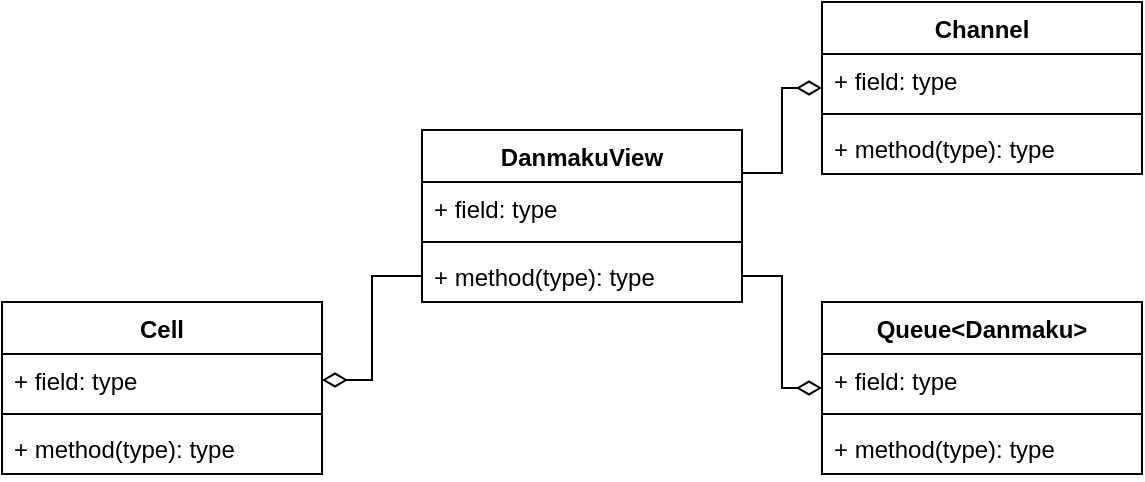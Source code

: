 <mxfile version="14.1.5" type="device"><diagram id="cGootKTjAzmdd19Mhnxq" name="Page-1"><mxGraphModel dx="1106" dy="892" grid="1" gridSize="10" guides="1" tooltips="1" connect="1" arrows="1" fold="1" page="1" pageScale="1" pageWidth="850" pageHeight="1100" math="0" shadow="0"><root><mxCell id="0"/><mxCell id="1" parent="0"/><mxCell id="lbvRW-2CP9b6d_TSLcmN-2" value="DanmakuView" style="swimlane;fontStyle=1;align=center;verticalAlign=top;childLayout=stackLayout;horizontal=1;startSize=26;horizontalStack=0;resizeParent=1;resizeParentMax=0;resizeLast=0;collapsible=1;marginBottom=0;" vertex="1" parent="1"><mxGeometry x="280" y="194" width="160" height="86" as="geometry"/></mxCell><mxCell id="lbvRW-2CP9b6d_TSLcmN-3" value="+ field: type" style="text;strokeColor=none;fillColor=none;align=left;verticalAlign=top;spacingLeft=4;spacingRight=4;overflow=hidden;rotatable=0;points=[[0,0.5],[1,0.5]];portConstraint=eastwest;" vertex="1" parent="lbvRW-2CP9b6d_TSLcmN-2"><mxGeometry y="26" width="160" height="26" as="geometry"/></mxCell><mxCell id="lbvRW-2CP9b6d_TSLcmN-4" value="" style="line;strokeWidth=1;fillColor=none;align=left;verticalAlign=middle;spacingTop=-1;spacingLeft=3;spacingRight=3;rotatable=0;labelPosition=right;points=[];portConstraint=eastwest;" vertex="1" parent="lbvRW-2CP9b6d_TSLcmN-2"><mxGeometry y="52" width="160" height="8" as="geometry"/></mxCell><mxCell id="lbvRW-2CP9b6d_TSLcmN-5" value="+ method(type): type" style="text;strokeColor=none;fillColor=none;align=left;verticalAlign=top;spacingLeft=4;spacingRight=4;overflow=hidden;rotatable=0;points=[[0,0.5],[1,0.5]];portConstraint=eastwest;" vertex="1" parent="lbvRW-2CP9b6d_TSLcmN-2"><mxGeometry y="60" width="160" height="26" as="geometry"/></mxCell><mxCell id="lbvRW-2CP9b6d_TSLcmN-6" value="Channel" style="swimlane;fontStyle=1;align=center;verticalAlign=top;childLayout=stackLayout;horizontal=1;startSize=26;horizontalStack=0;resizeParent=1;resizeParentMax=0;resizeLast=0;collapsible=1;marginBottom=0;" vertex="1" parent="1"><mxGeometry x="480" y="130" width="160" height="86" as="geometry"/></mxCell><mxCell id="lbvRW-2CP9b6d_TSLcmN-7" value="+ field: type" style="text;strokeColor=none;fillColor=none;align=left;verticalAlign=top;spacingLeft=4;spacingRight=4;overflow=hidden;rotatable=0;points=[[0,0.5],[1,0.5]];portConstraint=eastwest;" vertex="1" parent="lbvRW-2CP9b6d_TSLcmN-6"><mxGeometry y="26" width="160" height="26" as="geometry"/></mxCell><mxCell id="lbvRW-2CP9b6d_TSLcmN-8" value="" style="line;strokeWidth=1;fillColor=none;align=left;verticalAlign=middle;spacingTop=-1;spacingLeft=3;spacingRight=3;rotatable=0;labelPosition=right;points=[];portConstraint=eastwest;" vertex="1" parent="lbvRW-2CP9b6d_TSLcmN-6"><mxGeometry y="52" width="160" height="8" as="geometry"/></mxCell><mxCell id="lbvRW-2CP9b6d_TSLcmN-9" value="+ method(type): type" style="text;strokeColor=none;fillColor=none;align=left;verticalAlign=top;spacingLeft=4;spacingRight=4;overflow=hidden;rotatable=0;points=[[0,0.5],[1,0.5]];portConstraint=eastwest;" vertex="1" parent="lbvRW-2CP9b6d_TSLcmN-6"><mxGeometry y="60" width="160" height="26" as="geometry"/></mxCell><mxCell id="lbvRW-2CP9b6d_TSLcmN-10" style="edgeStyle=orthogonalEdgeStyle;rounded=0;orthogonalLoop=1;jettySize=auto;html=1;exitX=1;exitY=0.25;exitDx=0;exitDy=0;endArrow=diamondThin;endFill=0;endSize=10;" edge="1" parent="1" source="lbvRW-2CP9b6d_TSLcmN-2" target="lbvRW-2CP9b6d_TSLcmN-6"><mxGeometry relative="1" as="geometry"/></mxCell><mxCell id="lbvRW-2CP9b6d_TSLcmN-11" value="Queue&lt;Danmaku&gt;" style="swimlane;fontStyle=1;align=center;verticalAlign=top;childLayout=stackLayout;horizontal=1;startSize=26;horizontalStack=0;resizeParent=1;resizeParentMax=0;resizeLast=0;collapsible=1;marginBottom=0;" vertex="1" parent="1"><mxGeometry x="480" y="280" width="160" height="86" as="geometry"/></mxCell><mxCell id="lbvRW-2CP9b6d_TSLcmN-12" value="+ field: type" style="text;strokeColor=none;fillColor=none;align=left;verticalAlign=top;spacingLeft=4;spacingRight=4;overflow=hidden;rotatable=0;points=[[0,0.5],[1,0.5]];portConstraint=eastwest;" vertex="1" parent="lbvRW-2CP9b6d_TSLcmN-11"><mxGeometry y="26" width="160" height="26" as="geometry"/></mxCell><mxCell id="lbvRW-2CP9b6d_TSLcmN-13" value="" style="line;strokeWidth=1;fillColor=none;align=left;verticalAlign=middle;spacingTop=-1;spacingLeft=3;spacingRight=3;rotatable=0;labelPosition=right;points=[];portConstraint=eastwest;" vertex="1" parent="lbvRW-2CP9b6d_TSLcmN-11"><mxGeometry y="52" width="160" height="8" as="geometry"/></mxCell><mxCell id="lbvRW-2CP9b6d_TSLcmN-14" value="+ method(type): type" style="text;strokeColor=none;fillColor=none;align=left;verticalAlign=top;spacingLeft=4;spacingRight=4;overflow=hidden;rotatable=0;points=[[0,0.5],[1,0.5]];portConstraint=eastwest;" vertex="1" parent="lbvRW-2CP9b6d_TSLcmN-11"><mxGeometry y="60" width="160" height="26" as="geometry"/></mxCell><mxCell id="lbvRW-2CP9b6d_TSLcmN-15" style="edgeStyle=orthogonalEdgeStyle;rounded=0;orthogonalLoop=1;jettySize=auto;html=1;exitX=1;exitY=0.5;exitDx=0;exitDy=0;endArrow=diamondThin;endFill=0;endSize=10;" edge="1" parent="1" source="lbvRW-2CP9b6d_TSLcmN-5" target="lbvRW-2CP9b6d_TSLcmN-11"><mxGeometry relative="1" as="geometry"/></mxCell><mxCell id="lbvRW-2CP9b6d_TSLcmN-16" value="Cell" style="swimlane;fontStyle=1;align=center;verticalAlign=top;childLayout=stackLayout;horizontal=1;startSize=26;horizontalStack=0;resizeParent=1;resizeParentMax=0;resizeLast=0;collapsible=1;marginBottom=0;" vertex="1" parent="1"><mxGeometry x="70" y="280" width="160" height="86" as="geometry"/></mxCell><mxCell id="lbvRW-2CP9b6d_TSLcmN-17" value="+ field: type" style="text;strokeColor=none;fillColor=none;align=left;verticalAlign=top;spacingLeft=4;spacingRight=4;overflow=hidden;rotatable=0;points=[[0,0.5],[1,0.5]];portConstraint=eastwest;" vertex="1" parent="lbvRW-2CP9b6d_TSLcmN-16"><mxGeometry y="26" width="160" height="26" as="geometry"/></mxCell><mxCell id="lbvRW-2CP9b6d_TSLcmN-18" value="" style="line;strokeWidth=1;fillColor=none;align=left;verticalAlign=middle;spacingTop=-1;spacingLeft=3;spacingRight=3;rotatable=0;labelPosition=right;points=[];portConstraint=eastwest;" vertex="1" parent="lbvRW-2CP9b6d_TSLcmN-16"><mxGeometry y="52" width="160" height="8" as="geometry"/></mxCell><mxCell id="lbvRW-2CP9b6d_TSLcmN-19" value="+ method(type): type" style="text;strokeColor=none;fillColor=none;align=left;verticalAlign=top;spacingLeft=4;spacingRight=4;overflow=hidden;rotatable=0;points=[[0,0.5],[1,0.5]];portConstraint=eastwest;" vertex="1" parent="lbvRW-2CP9b6d_TSLcmN-16"><mxGeometry y="60" width="160" height="26" as="geometry"/></mxCell><mxCell id="lbvRW-2CP9b6d_TSLcmN-20" style="edgeStyle=orthogonalEdgeStyle;rounded=0;orthogonalLoop=1;jettySize=auto;html=1;exitX=0;exitY=0.5;exitDx=0;exitDy=0;endArrow=diamondThin;endFill=0;endSize=10;" edge="1" parent="1" source="lbvRW-2CP9b6d_TSLcmN-5" target="lbvRW-2CP9b6d_TSLcmN-17"><mxGeometry relative="1" as="geometry"/></mxCell></root></mxGraphModel></diagram></mxfile>